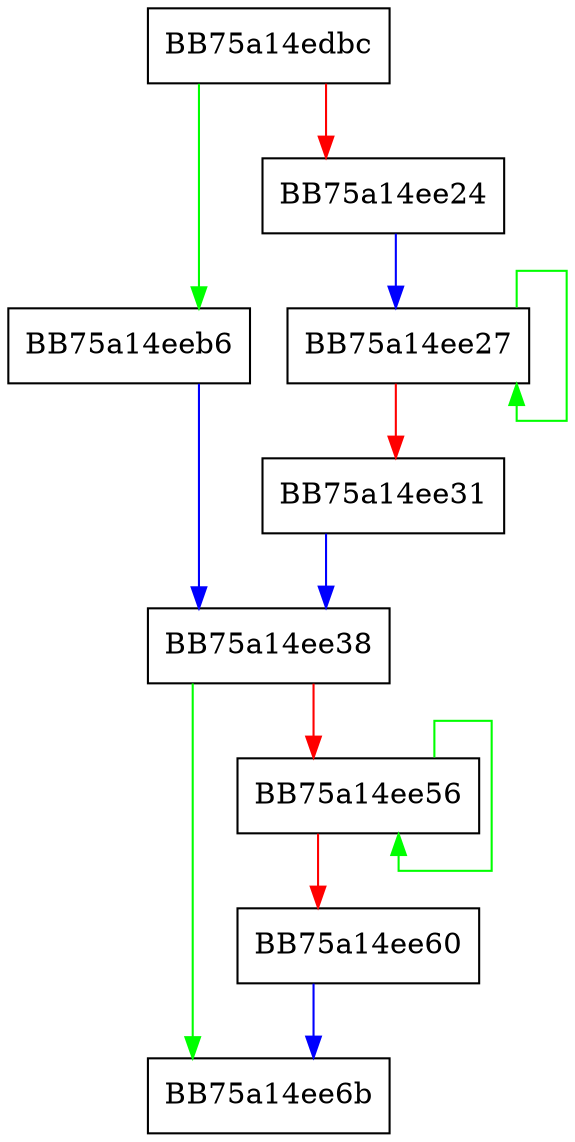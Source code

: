 digraph McTemplateU0qqzz_MPEventWriteTransfer {
  node [shape="box"];
  graph [splines=ortho];
  BB75a14edbc -> BB75a14eeb6 [color="green"];
  BB75a14edbc -> BB75a14ee24 [color="red"];
  BB75a14ee24 -> BB75a14ee27 [color="blue"];
  BB75a14ee27 -> BB75a14ee27 [color="green"];
  BB75a14ee27 -> BB75a14ee31 [color="red"];
  BB75a14ee31 -> BB75a14ee38 [color="blue"];
  BB75a14ee38 -> BB75a14ee6b [color="green"];
  BB75a14ee38 -> BB75a14ee56 [color="red"];
  BB75a14ee56 -> BB75a14ee56 [color="green"];
  BB75a14ee56 -> BB75a14ee60 [color="red"];
  BB75a14ee60 -> BB75a14ee6b [color="blue"];
  BB75a14eeb6 -> BB75a14ee38 [color="blue"];
}